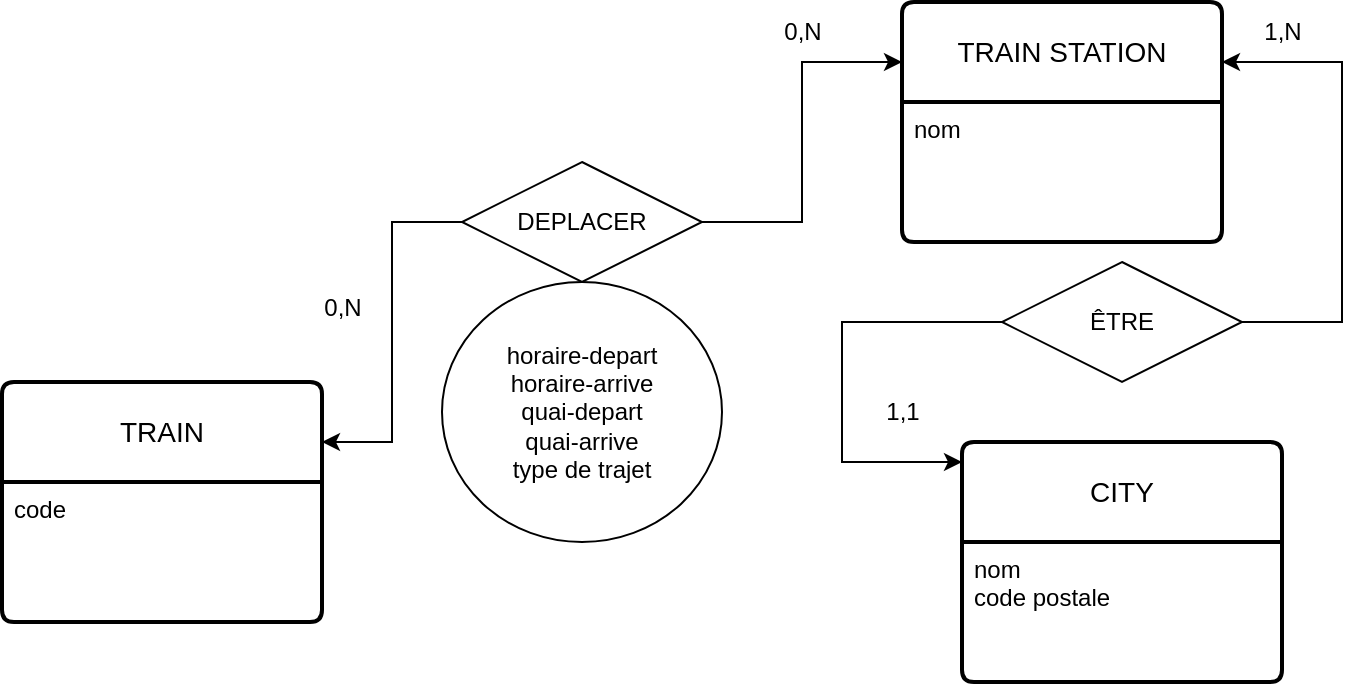 <mxfile version="22.1.11" type="github" pages="2">
  <diagram id="R2lEEEUBdFMjLlhIrx00" name="Page-1">
    <mxGraphModel dx="1980" dy="453" grid="1" gridSize="10" guides="1" tooltips="1" connect="1" arrows="1" fold="1" page="1" pageScale="1" pageWidth="1100" pageHeight="850" math="0" shadow="0" extFonts="Permanent Marker^https://fonts.googleapis.com/css?family=Permanent+Marker">
      <root>
        <mxCell id="0" />
        <mxCell id="1" parent="0" />
        <mxCell id="3zTZmKbk6OQuafEjl2PX-1" value="TRAIN" style="swimlane;childLayout=stackLayout;horizontal=1;startSize=50;horizontalStack=0;rounded=1;fontSize=14;fontStyle=0;strokeWidth=2;resizeParent=0;resizeLast=1;shadow=0;dashed=0;align=center;arcSize=4;whiteSpace=wrap;html=1;" parent="1" vertex="1">
          <mxGeometry x="-820" y="440" width="160" height="120" as="geometry" />
        </mxCell>
        <mxCell id="3zTZmKbk6OQuafEjl2PX-2" value="code&lt;br&gt;" style="align=left;strokeColor=none;fillColor=none;spacingLeft=4;fontSize=12;verticalAlign=top;resizable=0;rotatable=0;part=1;html=1;" parent="3zTZmKbk6OQuafEjl2PX-1" vertex="1">
          <mxGeometry y="50" width="160" height="70" as="geometry" />
        </mxCell>
        <mxCell id="3zTZmKbk6OQuafEjl2PX-5" style="edgeStyle=orthogonalEdgeStyle;rounded=0;orthogonalLoop=1;jettySize=auto;html=1;exitX=0;exitY=0.5;exitDx=0;exitDy=0;entryX=1;entryY=0.25;entryDx=0;entryDy=0;" parent="1" source="3zTZmKbk6OQuafEjl2PX-3" target="3zTZmKbk6OQuafEjl2PX-1" edge="1">
          <mxGeometry relative="1" as="geometry" />
        </mxCell>
        <mxCell id="3zTZmKbk6OQuafEjl2PX-8" style="edgeStyle=orthogonalEdgeStyle;rounded=0;orthogonalLoop=1;jettySize=auto;html=1;exitX=1;exitY=0.5;exitDx=0;exitDy=0;entryX=0;entryY=0.25;entryDx=0;entryDy=0;" parent="1" source="3zTZmKbk6OQuafEjl2PX-3" target="3zTZmKbk6OQuafEjl2PX-6" edge="1">
          <mxGeometry relative="1" as="geometry" />
        </mxCell>
        <mxCell id="3zTZmKbk6OQuafEjl2PX-3" value="DEPLACER" style="shape=rhombus;perimeter=rhombusPerimeter;whiteSpace=wrap;html=1;align=center;" parent="1" vertex="1">
          <mxGeometry x="-590" y="330" width="120" height="60" as="geometry" />
        </mxCell>
        <mxCell id="3zTZmKbk6OQuafEjl2PX-6" value="TRAIN STATION" style="swimlane;childLayout=stackLayout;horizontal=1;startSize=50;horizontalStack=0;rounded=1;fontSize=14;fontStyle=0;strokeWidth=2;resizeParent=0;resizeLast=1;shadow=0;dashed=0;align=center;arcSize=4;whiteSpace=wrap;html=1;" parent="1" vertex="1">
          <mxGeometry x="-370" y="250" width="160" height="120" as="geometry" />
        </mxCell>
        <mxCell id="3zTZmKbk6OQuafEjl2PX-7" value="nom" style="align=left;strokeColor=none;fillColor=none;spacingLeft=4;fontSize=12;verticalAlign=top;resizable=0;rotatable=0;part=1;html=1;" parent="3zTZmKbk6OQuafEjl2PX-6" vertex="1">
          <mxGeometry y="50" width="160" height="70" as="geometry" />
        </mxCell>
        <mxCell id="3zTZmKbk6OQuafEjl2PX-12" style="edgeStyle=orthogonalEdgeStyle;rounded=0;orthogonalLoop=1;jettySize=auto;html=1;exitX=1;exitY=0.5;exitDx=0;exitDy=0;entryX=1;entryY=0.25;entryDx=0;entryDy=0;" parent="1" source="3zTZmKbk6OQuafEjl2PX-11" target="3zTZmKbk6OQuafEjl2PX-6" edge="1">
          <mxGeometry relative="1" as="geometry">
            <mxPoint x="-119" y="270" as="targetPoint" />
            <Array as="points">
              <mxPoint x="-150" y="410" />
              <mxPoint x="-150" y="280" />
            </Array>
          </mxGeometry>
        </mxCell>
        <mxCell id="3zTZmKbk6OQuafEjl2PX-13" style="edgeStyle=orthogonalEdgeStyle;rounded=0;orthogonalLoop=1;jettySize=auto;html=1;exitX=0;exitY=0.5;exitDx=0;exitDy=0;entryX=0;entryY=0.25;entryDx=0;entryDy=0;" parent="1" source="3zTZmKbk6OQuafEjl2PX-11" edge="1">
          <mxGeometry relative="1" as="geometry">
            <mxPoint x="-340" y="480" as="targetPoint" />
            <Array as="points">
              <mxPoint x="-400" y="410" />
              <mxPoint x="-400" y="480" />
            </Array>
          </mxGeometry>
        </mxCell>
        <mxCell id="3zTZmKbk6OQuafEjl2PX-11" value="ÊTRE" style="shape=rhombus;perimeter=rhombusPerimeter;whiteSpace=wrap;html=1;align=center;" parent="1" vertex="1">
          <mxGeometry x="-320" y="380" width="120" height="60" as="geometry" />
        </mxCell>
        <mxCell id="3zTZmKbk6OQuafEjl2PX-28" value="horaire-depart&lt;br&gt;horaire-arrive&lt;br&gt;quai-depart&lt;br&gt;quai-arrive&lt;br&gt;type de trajet" style="ellipse;whiteSpace=wrap;html=1;align=center;" parent="1" vertex="1">
          <mxGeometry x="-600" y="390" width="140" height="130" as="geometry" />
        </mxCell>
        <mxCell id="3zTZmKbk6OQuafEjl2PX-34" value="CITY" style="swimlane;childLayout=stackLayout;horizontal=1;startSize=50;horizontalStack=0;rounded=1;fontSize=14;fontStyle=0;strokeWidth=2;resizeParent=0;resizeLast=1;shadow=0;dashed=0;align=center;arcSize=4;whiteSpace=wrap;html=1;" parent="1" vertex="1">
          <mxGeometry x="-340" y="470" width="160" height="120" as="geometry" />
        </mxCell>
        <mxCell id="3zTZmKbk6OQuafEjl2PX-35" value="nom&lt;br&gt;code postale" style="align=left;strokeColor=none;fillColor=none;spacingLeft=4;fontSize=12;verticalAlign=top;resizable=0;rotatable=0;part=1;html=1;" parent="3zTZmKbk6OQuafEjl2PX-34" vertex="1">
          <mxGeometry y="50" width="160" height="70" as="geometry" />
        </mxCell>
        <mxCell id="wyLFjybvhbCAk_nmmBcy-1" value="0,N" style="text;html=1;align=center;verticalAlign=middle;resizable=0;points=[];autosize=1;strokeColor=none;fillColor=none;" parent="1" vertex="1">
          <mxGeometry x="-670" y="388" width="40" height="30" as="geometry" />
        </mxCell>
        <mxCell id="wyLFjybvhbCAk_nmmBcy-2" value="0,N" style="text;html=1;align=center;verticalAlign=middle;resizable=0;points=[];autosize=1;strokeColor=none;fillColor=none;" parent="1" vertex="1">
          <mxGeometry x="-440" y="250" width="40" height="30" as="geometry" />
        </mxCell>
        <mxCell id="wyLFjybvhbCAk_nmmBcy-3" value="1,1" style="text;html=1;align=center;verticalAlign=middle;resizable=0;points=[];autosize=1;strokeColor=none;fillColor=none;" parent="1" vertex="1">
          <mxGeometry x="-390" y="440" width="40" height="30" as="geometry" />
        </mxCell>
        <mxCell id="wyLFjybvhbCAk_nmmBcy-4" value="1,N" style="text;html=1;align=center;verticalAlign=middle;resizable=0;points=[];autosize=1;strokeColor=none;fillColor=none;" parent="1" vertex="1">
          <mxGeometry x="-200" y="250" width="40" height="30" as="geometry" />
        </mxCell>
      </root>
    </mxGraphModel>
  </diagram>
  <diagram id="WOcyGfQGj-cK3XxsKJfd" name="Page-2">
    <mxGraphModel dx="1980" dy="453" grid="1" gridSize="10" guides="1" tooltips="1" connect="1" arrows="1" fold="1" page="1" pageScale="1" pageWidth="1100" pageHeight="850" math="0" shadow="0">
      <root>
        <mxCell id="0" />
        <mxCell id="1" parent="0" />
        <mxCell id="HPccryYFIyz0MZG9nekZ-14" value="CITY" style="shape=table;startSize=30;container=1;collapsible=1;childLayout=tableLayout;fixedRows=1;rowLines=0;fontStyle=1;align=center;resizeLast=1;html=1;" parent="1" vertex="1">
          <mxGeometry x="-290" y="230" width="180" height="150" as="geometry" />
        </mxCell>
        <mxCell id="HPccryYFIyz0MZG9nekZ-15" value="" style="shape=tableRow;horizontal=0;startSize=0;swimlaneHead=0;swimlaneBody=0;fillColor=none;collapsible=0;dropTarget=0;points=[[0,0.5],[1,0.5]];portConstraint=eastwest;top=0;left=0;right=0;bottom=1;" parent="HPccryYFIyz0MZG9nekZ-14" vertex="1">
          <mxGeometry y="30" width="180" height="30" as="geometry" />
        </mxCell>
        <mxCell id="HPccryYFIyz0MZG9nekZ-16" value="PK" style="shape=partialRectangle;connectable=0;fillColor=none;top=0;left=0;bottom=0;right=0;fontStyle=1;overflow=hidden;whiteSpace=wrap;html=1;" parent="HPccryYFIyz0MZG9nekZ-15" vertex="1">
          <mxGeometry width="30" height="30" as="geometry">
            <mxRectangle width="30" height="30" as="alternateBounds" />
          </mxGeometry>
        </mxCell>
        <mxCell id="HPccryYFIyz0MZG9nekZ-17" value="ID" style="shape=partialRectangle;connectable=0;fillColor=none;top=0;left=0;bottom=0;right=0;align=left;spacingLeft=6;fontStyle=5;overflow=hidden;whiteSpace=wrap;html=1;" parent="HPccryYFIyz0MZG9nekZ-15" vertex="1">
          <mxGeometry x="30" width="150" height="30" as="geometry">
            <mxRectangle width="150" height="30" as="alternateBounds" />
          </mxGeometry>
        </mxCell>
        <mxCell id="HPccryYFIyz0MZG9nekZ-18" value="" style="shape=tableRow;horizontal=0;startSize=0;swimlaneHead=0;swimlaneBody=0;fillColor=none;collapsible=0;dropTarget=0;points=[[0,0.5],[1,0.5]];portConstraint=eastwest;top=0;left=0;right=0;bottom=0;" parent="HPccryYFIyz0MZG9nekZ-14" vertex="1">
          <mxGeometry y="60" width="180" height="30" as="geometry" />
        </mxCell>
        <mxCell id="HPccryYFIyz0MZG9nekZ-19" value="" style="shape=partialRectangle;connectable=0;fillColor=none;top=0;left=0;bottom=0;right=0;editable=1;overflow=hidden;whiteSpace=wrap;html=1;" parent="HPccryYFIyz0MZG9nekZ-18" vertex="1">
          <mxGeometry width="30" height="30" as="geometry">
            <mxRectangle width="30" height="30" as="alternateBounds" />
          </mxGeometry>
        </mxCell>
        <mxCell id="HPccryYFIyz0MZG9nekZ-20" value="Row 1" style="shape=partialRectangle;connectable=0;fillColor=none;top=0;left=0;bottom=0;right=0;align=left;spacingLeft=6;overflow=hidden;whiteSpace=wrap;html=1;" parent="HPccryYFIyz0MZG9nekZ-18" vertex="1">
          <mxGeometry x="30" width="150" height="30" as="geometry">
            <mxRectangle width="150" height="30" as="alternateBounds" />
          </mxGeometry>
        </mxCell>
        <mxCell id="HPccryYFIyz0MZG9nekZ-21" value="" style="shape=tableRow;horizontal=0;startSize=0;swimlaneHead=0;swimlaneBody=0;fillColor=none;collapsible=0;dropTarget=0;points=[[0,0.5],[1,0.5]];portConstraint=eastwest;top=0;left=0;right=0;bottom=0;" parent="HPccryYFIyz0MZG9nekZ-14" vertex="1">
          <mxGeometry y="90" width="180" height="30" as="geometry" />
        </mxCell>
        <mxCell id="HPccryYFIyz0MZG9nekZ-22" value="" style="shape=partialRectangle;connectable=0;fillColor=none;top=0;left=0;bottom=0;right=0;editable=1;overflow=hidden;whiteSpace=wrap;html=1;" parent="HPccryYFIyz0MZG9nekZ-21" vertex="1">
          <mxGeometry width="30" height="30" as="geometry">
            <mxRectangle width="30" height="30" as="alternateBounds" />
          </mxGeometry>
        </mxCell>
        <mxCell id="HPccryYFIyz0MZG9nekZ-23" value="Row 2" style="shape=partialRectangle;connectable=0;fillColor=none;top=0;left=0;bottom=0;right=0;align=left;spacingLeft=6;overflow=hidden;whiteSpace=wrap;html=1;" parent="HPccryYFIyz0MZG9nekZ-21" vertex="1">
          <mxGeometry x="30" width="150" height="30" as="geometry">
            <mxRectangle width="150" height="30" as="alternateBounds" />
          </mxGeometry>
        </mxCell>
        <mxCell id="HPccryYFIyz0MZG9nekZ-24" value="" style="shape=tableRow;horizontal=0;startSize=0;swimlaneHead=0;swimlaneBody=0;fillColor=none;collapsible=0;dropTarget=0;points=[[0,0.5],[1,0.5]];portConstraint=eastwest;top=0;left=0;right=0;bottom=0;" parent="HPccryYFIyz0MZG9nekZ-14" vertex="1">
          <mxGeometry y="120" width="180" height="30" as="geometry" />
        </mxCell>
        <mxCell id="HPccryYFIyz0MZG9nekZ-25" value="" style="shape=partialRectangle;connectable=0;fillColor=none;top=0;left=0;bottom=0;right=0;editable=1;overflow=hidden;whiteSpace=wrap;html=1;" parent="HPccryYFIyz0MZG9nekZ-24" vertex="1">
          <mxGeometry width="30" height="30" as="geometry">
            <mxRectangle width="30" height="30" as="alternateBounds" />
          </mxGeometry>
        </mxCell>
        <mxCell id="HPccryYFIyz0MZG9nekZ-26" value="Row 3" style="shape=partialRectangle;connectable=0;fillColor=none;top=0;left=0;bottom=0;right=0;align=left;spacingLeft=6;overflow=hidden;whiteSpace=wrap;html=1;" parent="HPccryYFIyz0MZG9nekZ-24" vertex="1">
          <mxGeometry x="30" width="150" height="30" as="geometry">
            <mxRectangle width="150" height="30" as="alternateBounds" />
          </mxGeometry>
        </mxCell>
        <mxCell id="HPccryYFIyz0MZG9nekZ-27" value="STATION" style="shape=table;startSize=30;container=1;collapsible=1;childLayout=tableLayout;fixedRows=1;rowLines=0;fontStyle=1;align=center;resizeLast=1;html=1;" parent="1" vertex="1">
          <mxGeometry x="-400" y="40" width="180" height="150" as="geometry" />
        </mxCell>
        <mxCell id="HPccryYFIyz0MZG9nekZ-28" value="" style="shape=tableRow;horizontal=0;startSize=0;swimlaneHead=0;swimlaneBody=0;fillColor=none;collapsible=0;dropTarget=0;points=[[0,0.5],[1,0.5]];portConstraint=eastwest;top=0;left=0;right=0;bottom=1;" parent="HPccryYFIyz0MZG9nekZ-27" vertex="1">
          <mxGeometry y="30" width="180" height="30" as="geometry" />
        </mxCell>
        <mxCell id="HPccryYFIyz0MZG9nekZ-29" value="PK" style="shape=partialRectangle;connectable=0;fillColor=none;top=0;left=0;bottom=0;right=0;fontStyle=1;overflow=hidden;whiteSpace=wrap;html=1;" parent="HPccryYFIyz0MZG9nekZ-28" vertex="1">
          <mxGeometry width="30" height="30" as="geometry">
            <mxRectangle width="30" height="30" as="alternateBounds" />
          </mxGeometry>
        </mxCell>
        <mxCell id="HPccryYFIyz0MZG9nekZ-30" value="ID" style="shape=partialRectangle;connectable=0;fillColor=none;top=0;left=0;bottom=0;right=0;align=left;spacingLeft=6;fontStyle=5;overflow=hidden;whiteSpace=wrap;html=1;" parent="HPccryYFIyz0MZG9nekZ-28" vertex="1">
          <mxGeometry x="30" width="150" height="30" as="geometry">
            <mxRectangle width="150" height="30" as="alternateBounds" />
          </mxGeometry>
        </mxCell>
        <mxCell id="HPccryYFIyz0MZG9nekZ-31" value="" style="shape=tableRow;horizontal=0;startSize=0;swimlaneHead=0;swimlaneBody=0;fillColor=none;collapsible=0;dropTarget=0;points=[[0,0.5],[1,0.5]];portConstraint=eastwest;top=0;left=0;right=0;bottom=0;" parent="HPccryYFIyz0MZG9nekZ-27" vertex="1">
          <mxGeometry y="60" width="180" height="30" as="geometry" />
        </mxCell>
        <mxCell id="HPccryYFIyz0MZG9nekZ-32" value="FK" style="shape=partialRectangle;connectable=0;fillColor=none;top=0;left=0;bottom=0;right=0;editable=1;overflow=hidden;whiteSpace=wrap;html=1;" parent="HPccryYFIyz0MZG9nekZ-31" vertex="1">
          <mxGeometry width="30" height="30" as="geometry">
            <mxRectangle width="30" height="30" as="alternateBounds" />
          </mxGeometry>
        </mxCell>
        <mxCell id="HPccryYFIyz0MZG9nekZ-33" value="CITY-ID" style="shape=partialRectangle;connectable=0;fillColor=none;top=0;left=0;bottom=0;right=0;align=left;spacingLeft=6;overflow=hidden;whiteSpace=wrap;html=1;" parent="HPccryYFIyz0MZG9nekZ-31" vertex="1">
          <mxGeometry x="30" width="150" height="30" as="geometry">
            <mxRectangle width="150" height="30" as="alternateBounds" />
          </mxGeometry>
        </mxCell>
        <mxCell id="HPccryYFIyz0MZG9nekZ-34" value="" style="shape=tableRow;horizontal=0;startSize=0;swimlaneHead=0;swimlaneBody=0;fillColor=none;collapsible=0;dropTarget=0;points=[[0,0.5],[1,0.5]];portConstraint=eastwest;top=0;left=0;right=0;bottom=0;" parent="HPccryYFIyz0MZG9nekZ-27" vertex="1">
          <mxGeometry y="90" width="180" height="30" as="geometry" />
        </mxCell>
        <mxCell id="HPccryYFIyz0MZG9nekZ-35" value="" style="shape=partialRectangle;connectable=0;fillColor=none;top=0;left=0;bottom=0;right=0;editable=1;overflow=hidden;whiteSpace=wrap;html=1;" parent="HPccryYFIyz0MZG9nekZ-34" vertex="1">
          <mxGeometry width="30" height="30" as="geometry">
            <mxRectangle width="30" height="30" as="alternateBounds" />
          </mxGeometry>
        </mxCell>
        <mxCell id="HPccryYFIyz0MZG9nekZ-36" value="Platform_number" style="shape=partialRectangle;connectable=0;fillColor=none;top=0;left=0;bottom=0;right=0;align=left;spacingLeft=6;overflow=hidden;whiteSpace=wrap;html=1;" parent="HPccryYFIyz0MZG9nekZ-34" vertex="1">
          <mxGeometry x="30" width="150" height="30" as="geometry">
            <mxRectangle width="150" height="30" as="alternateBounds" />
          </mxGeometry>
        </mxCell>
        <mxCell id="HPccryYFIyz0MZG9nekZ-37" value="" style="shape=tableRow;horizontal=0;startSize=0;swimlaneHead=0;swimlaneBody=0;fillColor=none;collapsible=0;dropTarget=0;points=[[0,0.5],[1,0.5]];portConstraint=eastwest;top=0;left=0;right=0;bottom=0;" parent="HPccryYFIyz0MZG9nekZ-27" vertex="1">
          <mxGeometry y="120" width="180" height="30" as="geometry" />
        </mxCell>
        <mxCell id="HPccryYFIyz0MZG9nekZ-38" value="" style="shape=partialRectangle;connectable=0;fillColor=none;top=0;left=0;bottom=0;right=0;editable=1;overflow=hidden;whiteSpace=wrap;html=1;" parent="HPccryYFIyz0MZG9nekZ-37" vertex="1">
          <mxGeometry width="30" height="30" as="geometry">
            <mxRectangle width="30" height="30" as="alternateBounds" />
          </mxGeometry>
        </mxCell>
        <mxCell id="HPccryYFIyz0MZG9nekZ-39" value="name" style="shape=partialRectangle;connectable=0;fillColor=none;top=0;left=0;bottom=0;right=0;align=left;spacingLeft=6;overflow=hidden;whiteSpace=wrap;html=1;" parent="HPccryYFIyz0MZG9nekZ-37" vertex="1">
          <mxGeometry x="30" width="150" height="30" as="geometry">
            <mxRectangle width="150" height="30" as="alternateBounds" />
          </mxGeometry>
        </mxCell>
        <mxCell id="HPccryYFIyz0MZG9nekZ-40" value="TRAIN" style="shape=table;startSize=30;container=1;collapsible=1;childLayout=tableLayout;fixedRows=1;rowLines=0;fontStyle=1;align=center;resizeLast=1;html=1;" parent="1" vertex="1">
          <mxGeometry x="-900" y="90" width="180" height="150" as="geometry" />
        </mxCell>
        <mxCell id="HPccryYFIyz0MZG9nekZ-41" value="" style="shape=tableRow;horizontal=0;startSize=0;swimlaneHead=0;swimlaneBody=0;fillColor=none;collapsible=0;dropTarget=0;points=[[0,0.5],[1,0.5]];portConstraint=eastwest;top=0;left=0;right=0;bottom=1;" parent="HPccryYFIyz0MZG9nekZ-40" vertex="1">
          <mxGeometry y="30" width="180" height="30" as="geometry" />
        </mxCell>
        <mxCell id="HPccryYFIyz0MZG9nekZ-42" value="PK" style="shape=partialRectangle;connectable=0;fillColor=none;top=0;left=0;bottom=0;right=0;fontStyle=1;overflow=hidden;whiteSpace=wrap;html=1;" parent="HPccryYFIyz0MZG9nekZ-41" vertex="1">
          <mxGeometry width="30" height="30" as="geometry">
            <mxRectangle width="30" height="30" as="alternateBounds" />
          </mxGeometry>
        </mxCell>
        <mxCell id="HPccryYFIyz0MZG9nekZ-43" value="ID" style="shape=partialRectangle;connectable=0;fillColor=none;top=0;left=0;bottom=0;right=0;align=left;spacingLeft=6;fontStyle=5;overflow=hidden;whiteSpace=wrap;html=1;" parent="HPccryYFIyz0MZG9nekZ-41" vertex="1">
          <mxGeometry x="30" width="150" height="30" as="geometry">
            <mxRectangle width="150" height="30" as="alternateBounds" />
          </mxGeometry>
        </mxCell>
        <mxCell id="HPccryYFIyz0MZG9nekZ-44" value="" style="shape=tableRow;horizontal=0;startSize=0;swimlaneHead=0;swimlaneBody=0;fillColor=none;collapsible=0;dropTarget=0;points=[[0,0.5],[1,0.5]];portConstraint=eastwest;top=0;left=0;right=0;bottom=0;" parent="HPccryYFIyz0MZG9nekZ-40" vertex="1">
          <mxGeometry y="60" width="180" height="30" as="geometry" />
        </mxCell>
        <mxCell id="HPccryYFIyz0MZG9nekZ-45" value="" style="shape=partialRectangle;connectable=0;fillColor=none;top=0;left=0;bottom=0;right=0;editable=1;overflow=hidden;whiteSpace=wrap;html=1;" parent="HPccryYFIyz0MZG9nekZ-44" vertex="1">
          <mxGeometry width="30" height="30" as="geometry">
            <mxRectangle width="30" height="30" as="alternateBounds" />
          </mxGeometry>
        </mxCell>
        <mxCell id="HPccryYFIyz0MZG9nekZ-46" value="code" style="shape=partialRectangle;connectable=0;fillColor=none;top=0;left=0;bottom=0;right=0;align=left;spacingLeft=6;overflow=hidden;whiteSpace=wrap;html=1;" parent="HPccryYFIyz0MZG9nekZ-44" vertex="1">
          <mxGeometry x="30" width="150" height="30" as="geometry">
            <mxRectangle width="150" height="30" as="alternateBounds" />
          </mxGeometry>
        </mxCell>
        <mxCell id="HPccryYFIyz0MZG9nekZ-47" value="" style="shape=tableRow;horizontal=0;startSize=0;swimlaneHead=0;swimlaneBody=0;fillColor=none;collapsible=0;dropTarget=0;points=[[0,0.5],[1,0.5]];portConstraint=eastwest;top=0;left=0;right=0;bottom=0;" parent="HPccryYFIyz0MZG9nekZ-40" vertex="1">
          <mxGeometry y="90" width="180" height="30" as="geometry" />
        </mxCell>
        <mxCell id="HPccryYFIyz0MZG9nekZ-48" value="" style="shape=partialRectangle;connectable=0;fillColor=none;top=0;left=0;bottom=0;right=0;editable=1;overflow=hidden;whiteSpace=wrap;html=1;" parent="HPccryYFIyz0MZG9nekZ-47" vertex="1">
          <mxGeometry width="30" height="30" as="geometry">
            <mxRectangle width="30" height="30" as="alternateBounds" />
          </mxGeometry>
        </mxCell>
        <mxCell id="HPccryYFIyz0MZG9nekZ-49" value="Row 2" style="shape=partialRectangle;connectable=0;fillColor=none;top=0;left=0;bottom=0;right=0;align=left;spacingLeft=6;overflow=hidden;whiteSpace=wrap;html=1;" parent="HPccryYFIyz0MZG9nekZ-47" vertex="1">
          <mxGeometry x="30" width="150" height="30" as="geometry">
            <mxRectangle width="150" height="30" as="alternateBounds" />
          </mxGeometry>
        </mxCell>
        <mxCell id="HPccryYFIyz0MZG9nekZ-50" value="" style="shape=tableRow;horizontal=0;startSize=0;swimlaneHead=0;swimlaneBody=0;fillColor=none;collapsible=0;dropTarget=0;points=[[0,0.5],[1,0.5]];portConstraint=eastwest;top=0;left=0;right=0;bottom=0;" parent="HPccryYFIyz0MZG9nekZ-40" vertex="1">
          <mxGeometry y="120" width="180" height="30" as="geometry" />
        </mxCell>
        <mxCell id="HPccryYFIyz0MZG9nekZ-51" value="" style="shape=partialRectangle;connectable=0;fillColor=none;top=0;left=0;bottom=0;right=0;editable=1;overflow=hidden;whiteSpace=wrap;html=1;" parent="HPccryYFIyz0MZG9nekZ-50" vertex="1">
          <mxGeometry width="30" height="30" as="geometry">
            <mxRectangle width="30" height="30" as="alternateBounds" />
          </mxGeometry>
        </mxCell>
        <mxCell id="HPccryYFIyz0MZG9nekZ-52" value="Row 3" style="shape=partialRectangle;connectable=0;fillColor=none;top=0;left=0;bottom=0;right=0;align=left;spacingLeft=6;overflow=hidden;whiteSpace=wrap;html=1;" parent="HPccryYFIyz0MZG9nekZ-50" vertex="1">
          <mxGeometry x="30" width="150" height="30" as="geometry">
            <mxRectangle width="150" height="30" as="alternateBounds" />
          </mxGeometry>
        </mxCell>
        <mxCell id="5g7MkqUMFKc6N1liXhgK-1" style="edgeStyle=orthogonalEdgeStyle;rounded=0;orthogonalLoop=1;jettySize=auto;html=1;exitX=1;exitY=0.5;exitDx=0;exitDy=0;entryX=0;entryY=0.5;entryDx=0;entryDy=0;endArrow=none;endFill=0;" parent="1" source="HPccryYFIyz0MZG9nekZ-31" target="HPccryYFIyz0MZG9nekZ-15" edge="1">
          <mxGeometry relative="1" as="geometry" />
        </mxCell>
        <mxCell id="QvZDuASKlnfMUtI6T_l6-1" value="JOURNEY" style="shape=table;startSize=30;container=1;collapsible=1;childLayout=tableLayout;fixedRows=1;rowLines=0;fontStyle=1;align=center;resizeLast=1;html=1;" vertex="1" parent="1">
          <mxGeometry x="-640" y="90" width="180" height="270" as="geometry" />
        </mxCell>
        <mxCell id="QvZDuASKlnfMUtI6T_l6-2" value="" style="shape=tableRow;horizontal=0;startSize=0;swimlaneHead=0;swimlaneBody=0;fillColor=none;collapsible=0;dropTarget=0;points=[[0,0.5],[1,0.5]];portConstraint=eastwest;top=0;left=0;right=0;bottom=1;" vertex="1" parent="QvZDuASKlnfMUtI6T_l6-1">
          <mxGeometry y="30" width="180" height="30" as="geometry" />
        </mxCell>
        <mxCell id="QvZDuASKlnfMUtI6T_l6-3" value="PK" style="shape=partialRectangle;connectable=0;fillColor=none;top=0;left=0;bottom=0;right=0;fontStyle=1;overflow=hidden;whiteSpace=wrap;html=1;" vertex="1" parent="QvZDuASKlnfMUtI6T_l6-2">
          <mxGeometry width="30" height="30" as="geometry">
            <mxRectangle width="30" height="30" as="alternateBounds" />
          </mxGeometry>
        </mxCell>
        <mxCell id="QvZDuASKlnfMUtI6T_l6-4" value="ID" style="shape=partialRectangle;connectable=0;fillColor=none;top=0;left=0;bottom=0;right=0;align=left;spacingLeft=6;fontStyle=5;overflow=hidden;whiteSpace=wrap;html=1;" vertex="1" parent="QvZDuASKlnfMUtI6T_l6-2">
          <mxGeometry x="30" width="150" height="30" as="geometry">
            <mxRectangle width="150" height="30" as="alternateBounds" />
          </mxGeometry>
        </mxCell>
        <mxCell id="QvZDuASKlnfMUtI6T_l6-5" value="" style="shape=tableRow;horizontal=0;startSize=0;swimlaneHead=0;swimlaneBody=0;fillColor=none;collapsible=0;dropTarget=0;points=[[0,0.5],[1,0.5]];portConstraint=eastwest;top=0;left=0;right=0;bottom=0;" vertex="1" parent="QvZDuASKlnfMUtI6T_l6-1">
          <mxGeometry y="60" width="180" height="30" as="geometry" />
        </mxCell>
        <mxCell id="QvZDuASKlnfMUtI6T_l6-6" value="" style="shape=partialRectangle;connectable=0;fillColor=none;top=0;left=0;bottom=0;right=0;editable=1;overflow=hidden;whiteSpace=wrap;html=1;" vertex="1" parent="QvZDuASKlnfMUtI6T_l6-5">
          <mxGeometry width="30" height="30" as="geometry">
            <mxRectangle width="30" height="30" as="alternateBounds" />
          </mxGeometry>
        </mxCell>
        <mxCell id="QvZDuASKlnfMUtI6T_l6-7" value="Departure_time" style="shape=partialRectangle;connectable=0;fillColor=none;top=0;left=0;bottom=0;right=0;align=left;spacingLeft=6;overflow=hidden;whiteSpace=wrap;html=1;" vertex="1" parent="QvZDuASKlnfMUtI6T_l6-5">
          <mxGeometry x="30" width="150" height="30" as="geometry">
            <mxRectangle width="150" height="30" as="alternateBounds" />
          </mxGeometry>
        </mxCell>
        <mxCell id="QvZDuASKlnfMUtI6T_l6-8" value="" style="shape=tableRow;horizontal=0;startSize=0;swimlaneHead=0;swimlaneBody=0;fillColor=none;collapsible=0;dropTarget=0;points=[[0,0.5],[1,0.5]];portConstraint=eastwest;top=0;left=0;right=0;bottom=0;" vertex="1" parent="QvZDuASKlnfMUtI6T_l6-1">
          <mxGeometry y="90" width="180" height="30" as="geometry" />
        </mxCell>
        <mxCell id="QvZDuASKlnfMUtI6T_l6-9" value="" style="shape=partialRectangle;connectable=0;fillColor=none;top=0;left=0;bottom=0;right=0;editable=1;overflow=hidden;whiteSpace=wrap;html=1;" vertex="1" parent="QvZDuASKlnfMUtI6T_l6-8">
          <mxGeometry width="30" height="30" as="geometry">
            <mxRectangle width="30" height="30" as="alternateBounds" />
          </mxGeometry>
        </mxCell>
        <mxCell id="QvZDuASKlnfMUtI6T_l6-10" value="Arrival_time" style="shape=partialRectangle;connectable=0;fillColor=none;top=0;left=0;bottom=0;right=0;align=left;spacingLeft=6;overflow=hidden;whiteSpace=wrap;html=1;" vertex="1" parent="QvZDuASKlnfMUtI6T_l6-8">
          <mxGeometry x="30" width="150" height="30" as="geometry">
            <mxRectangle width="150" height="30" as="alternateBounds" />
          </mxGeometry>
        </mxCell>
        <mxCell id="QvZDuASKlnfMUtI6T_l6-11" value="" style="shape=tableRow;horizontal=0;startSize=0;swimlaneHead=0;swimlaneBody=0;fillColor=none;collapsible=0;dropTarget=0;points=[[0,0.5],[1,0.5]];portConstraint=eastwest;top=0;left=0;right=0;bottom=0;" vertex="1" parent="QvZDuASKlnfMUtI6T_l6-1">
          <mxGeometry y="120" width="180" height="30" as="geometry" />
        </mxCell>
        <mxCell id="QvZDuASKlnfMUtI6T_l6-12" value="" style="shape=partialRectangle;connectable=0;fillColor=none;top=0;left=0;bottom=0;right=0;editable=1;overflow=hidden;whiteSpace=wrap;html=1;" vertex="1" parent="QvZDuASKlnfMUtI6T_l6-11">
          <mxGeometry width="30" height="30" as="geometry">
            <mxRectangle width="30" height="30" as="alternateBounds" />
          </mxGeometry>
        </mxCell>
        <mxCell id="QvZDuASKlnfMUtI6T_l6-13" value="Departure_platform" style="shape=partialRectangle;connectable=0;fillColor=none;top=0;left=0;bottom=0;right=0;align=left;spacingLeft=6;overflow=hidden;whiteSpace=wrap;html=1;" vertex="1" parent="QvZDuASKlnfMUtI6T_l6-11">
          <mxGeometry x="30" width="150" height="30" as="geometry">
            <mxRectangle width="150" height="30" as="alternateBounds" />
          </mxGeometry>
        </mxCell>
        <mxCell id="QvZDuASKlnfMUtI6T_l6-14" value="" style="shape=tableRow;horizontal=0;startSize=0;swimlaneHead=0;swimlaneBody=0;fillColor=none;collapsible=0;dropTarget=0;points=[[0,0.5],[1,0.5]];portConstraint=eastwest;top=0;left=0;right=0;bottom=0;" vertex="1" parent="QvZDuASKlnfMUtI6T_l6-1">
          <mxGeometry y="150" width="180" height="30" as="geometry" />
        </mxCell>
        <mxCell id="QvZDuASKlnfMUtI6T_l6-15" value="" style="shape=partialRectangle;connectable=0;fillColor=none;top=0;left=0;bottom=0;right=0;fontStyle=0;overflow=hidden;whiteSpace=wrap;html=1;" vertex="1" parent="QvZDuASKlnfMUtI6T_l6-14">
          <mxGeometry width="30" height="30" as="geometry">
            <mxRectangle width="30" height="30" as="alternateBounds" />
          </mxGeometry>
        </mxCell>
        <mxCell id="QvZDuASKlnfMUtI6T_l6-16" value="Arrival_platform" style="shape=partialRectangle;connectable=0;fillColor=none;top=0;left=0;bottom=0;right=0;align=left;spacingLeft=6;fontStyle=0;overflow=hidden;whiteSpace=wrap;html=1;" vertex="1" parent="QvZDuASKlnfMUtI6T_l6-14">
          <mxGeometry x="30" width="150" height="30" as="geometry">
            <mxRectangle width="150" height="30" as="alternateBounds" />
          </mxGeometry>
        </mxCell>
        <mxCell id="QvZDuASKlnfMUtI6T_l6-17" value="" style="shape=tableRow;horizontal=0;startSize=0;swimlaneHead=0;swimlaneBody=0;fillColor=none;collapsible=0;dropTarget=0;points=[[0,0.5],[1,0.5]];portConstraint=eastwest;top=0;left=0;right=0;bottom=0;" vertex="1" parent="QvZDuASKlnfMUtI6T_l6-1">
          <mxGeometry y="180" width="180" height="30" as="geometry" />
        </mxCell>
        <mxCell id="QvZDuASKlnfMUtI6T_l6-18" value="" style="shape=partialRectangle;connectable=0;fillColor=none;top=0;left=0;bottom=0;right=0;fontStyle=0;overflow=hidden;whiteSpace=wrap;html=1;" vertex="1" parent="QvZDuASKlnfMUtI6T_l6-17">
          <mxGeometry width="30" height="30" as="geometry">
            <mxRectangle width="30" height="30" as="alternateBounds" />
          </mxGeometry>
        </mxCell>
        <mxCell id="QvZDuASKlnfMUtI6T_l6-19" value="Type" style="shape=partialRectangle;connectable=0;fillColor=none;top=0;left=0;bottom=0;right=0;align=left;spacingLeft=6;fontStyle=0;overflow=hidden;whiteSpace=wrap;html=1;" vertex="1" parent="QvZDuASKlnfMUtI6T_l6-17">
          <mxGeometry x="30" width="150" height="30" as="geometry">
            <mxRectangle width="150" height="30" as="alternateBounds" />
          </mxGeometry>
        </mxCell>
        <mxCell id="QvZDuASKlnfMUtI6T_l6-20" value="" style="shape=tableRow;horizontal=0;startSize=0;swimlaneHead=0;swimlaneBody=0;fillColor=none;collapsible=0;dropTarget=0;points=[[0,0.5],[1,0.5]];portConstraint=eastwest;top=0;left=0;right=0;bottom=0;" vertex="1" parent="QvZDuASKlnfMUtI6T_l6-1">
          <mxGeometry y="210" width="180" height="30" as="geometry" />
        </mxCell>
        <mxCell id="QvZDuASKlnfMUtI6T_l6-21" value="FK" style="shape=partialRectangle;connectable=0;fillColor=none;top=0;left=0;bottom=0;right=0;fontStyle=0;overflow=hidden;whiteSpace=wrap;html=1;" vertex="1" parent="QvZDuASKlnfMUtI6T_l6-20">
          <mxGeometry width="30" height="30" as="geometry">
            <mxRectangle width="30" height="30" as="alternateBounds" />
          </mxGeometry>
        </mxCell>
        <mxCell id="QvZDuASKlnfMUtI6T_l6-22" value="TRAIN_ID" style="shape=partialRectangle;connectable=0;fillColor=none;top=0;left=0;bottom=0;right=0;align=left;spacingLeft=6;fontStyle=0;overflow=hidden;whiteSpace=wrap;html=1;" vertex="1" parent="QvZDuASKlnfMUtI6T_l6-20">
          <mxGeometry x="30" width="150" height="30" as="geometry">
            <mxRectangle width="150" height="30" as="alternateBounds" />
          </mxGeometry>
        </mxCell>
        <mxCell id="QvZDuASKlnfMUtI6T_l6-23" value="" style="shape=tableRow;horizontal=0;startSize=0;swimlaneHead=0;swimlaneBody=0;fillColor=none;collapsible=0;dropTarget=0;points=[[0,0.5],[1,0.5]];portConstraint=eastwest;top=0;left=0;right=0;bottom=0;" vertex="1" parent="QvZDuASKlnfMUtI6T_l6-1">
          <mxGeometry y="240" width="180" height="30" as="geometry" />
        </mxCell>
        <mxCell id="QvZDuASKlnfMUtI6T_l6-24" value="FK" style="shape=partialRectangle;connectable=0;fillColor=none;top=0;left=0;bottom=0;right=0;fontStyle=0;overflow=hidden;whiteSpace=wrap;html=1;" vertex="1" parent="QvZDuASKlnfMUtI6T_l6-23">
          <mxGeometry width="30" height="30" as="geometry">
            <mxRectangle width="30" height="30" as="alternateBounds" />
          </mxGeometry>
        </mxCell>
        <mxCell id="QvZDuASKlnfMUtI6T_l6-25" value="STATION_ID" style="shape=partialRectangle;connectable=0;fillColor=none;top=0;left=0;bottom=0;right=0;align=left;spacingLeft=6;fontStyle=0;overflow=hidden;whiteSpace=wrap;html=1;" vertex="1" parent="QvZDuASKlnfMUtI6T_l6-23">
          <mxGeometry x="30" width="150" height="30" as="geometry">
            <mxRectangle width="150" height="30" as="alternateBounds" />
          </mxGeometry>
        </mxCell>
        <mxCell id="QvZDuASKlnfMUtI6T_l6-26" style="edgeStyle=orthogonalEdgeStyle;rounded=0;orthogonalLoop=1;jettySize=auto;html=1;exitX=0;exitY=0.5;exitDx=0;exitDy=0;entryX=1;entryY=0.5;entryDx=0;entryDy=0;endArrow=none;endFill=0;" edge="1" parent="1" source="QvZDuASKlnfMUtI6T_l6-20" target="HPccryYFIyz0MZG9nekZ-41">
          <mxGeometry relative="1" as="geometry" />
        </mxCell>
        <mxCell id="QvZDuASKlnfMUtI6T_l6-27" style="edgeStyle=orthogonalEdgeStyle;rounded=0;orthogonalLoop=1;jettySize=auto;html=1;entryX=0;entryY=0.5;entryDx=0;entryDy=0;endArrow=none;endFill=0;" edge="1" parent="1" source="QvZDuASKlnfMUtI6T_l6-23" target="HPccryYFIyz0MZG9nekZ-28">
          <mxGeometry relative="1" as="geometry" />
        </mxCell>
      </root>
    </mxGraphModel>
  </diagram>
</mxfile>
